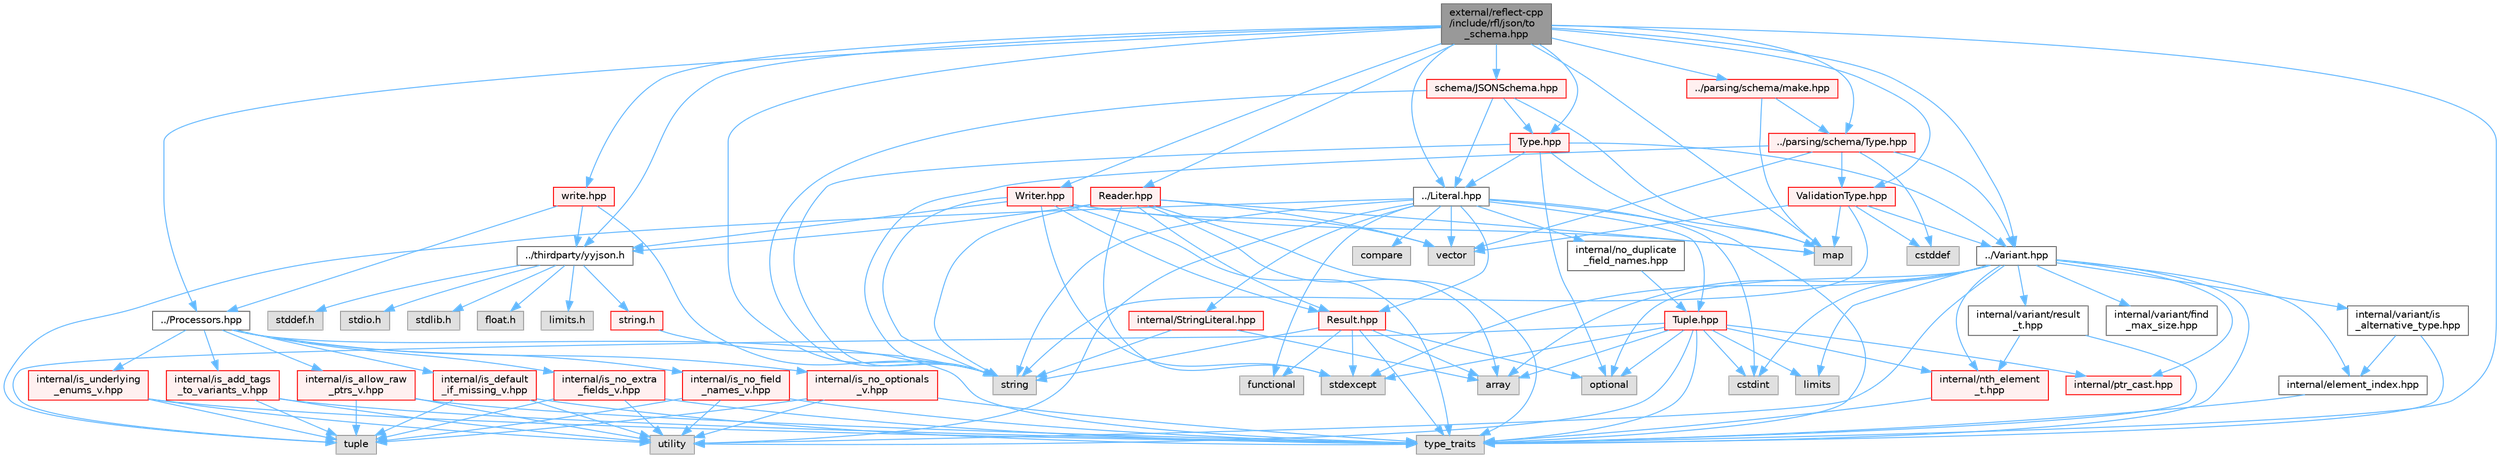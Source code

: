 digraph "external/reflect-cpp/include/rfl/json/to_schema.hpp"
{
 // LATEX_PDF_SIZE
  bgcolor="transparent";
  edge [fontname=Helvetica,fontsize=10,labelfontname=Helvetica,labelfontsize=10];
  node [fontname=Helvetica,fontsize=10,shape=box,height=0.2,width=0.4];
  Node1 [id="Node000001",label="external/reflect-cpp\l/include/rfl/json/to\l_schema.hpp",height=0.2,width=0.4,color="gray40", fillcolor="grey60", style="filled", fontcolor="black",tooltip=" "];
  Node1 -> Node2 [id="edge1_Node000001_Node000002",color="steelblue1",style="solid",tooltip=" "];
  Node2 [id="Node000002",label="../thirdparty/yyjson.h",height=0.2,width=0.4,color="grey40", fillcolor="white", style="filled",URL="$yyjson_8h.html",tooltip=" "];
  Node2 -> Node3 [id="edge2_Node000002_Node000003",color="steelblue1",style="solid",tooltip=" "];
  Node3 [id="Node000003",label="float.h",height=0.2,width=0.4,color="grey60", fillcolor="#E0E0E0", style="filled",tooltip=" "];
  Node2 -> Node4 [id="edge3_Node000002_Node000004",color="steelblue1",style="solid",tooltip=" "];
  Node4 [id="Node000004",label="limits.h",height=0.2,width=0.4,color="grey60", fillcolor="#E0E0E0", style="filled",tooltip=" "];
  Node2 -> Node5 [id="edge4_Node000002_Node000005",color="steelblue1",style="solid",tooltip=" "];
  Node5 [id="Node000005",label="stddef.h",height=0.2,width=0.4,color="grey60", fillcolor="#E0E0E0", style="filled",tooltip=" "];
  Node2 -> Node6 [id="edge5_Node000002_Node000006",color="steelblue1",style="solid",tooltip=" "];
  Node6 [id="Node000006",label="stdio.h",height=0.2,width=0.4,color="grey60", fillcolor="#E0E0E0", style="filled",tooltip=" "];
  Node2 -> Node7 [id="edge6_Node000002_Node000007",color="steelblue1",style="solid",tooltip=" "];
  Node7 [id="Node000007",label="stdlib.h",height=0.2,width=0.4,color="grey60", fillcolor="#E0E0E0", style="filled",tooltip=" "];
  Node2 -> Node8 [id="edge7_Node000002_Node000008",color="steelblue1",style="solid",tooltip=" "];
  Node8 [id="Node000008",label="string.h",height=0.2,width=0.4,color="red", fillcolor="#FFF0F0", style="filled",URL="$string_8h.html",tooltip=" "];
  Node8 -> Node9 [id="edge8_Node000008_Node000009",color="steelblue1",style="solid",tooltip=" "];
  Node9 [id="Node000009",label="string",height=0.2,width=0.4,color="grey60", fillcolor="#E0E0E0", style="filled",tooltip=" "];
  Node1 -> Node153 [id="edge9_Node000001_Node000153",color="steelblue1",style="solid",tooltip=" "];
  Node153 [id="Node000153",label="map",height=0.2,width=0.4,color="grey60", fillcolor="#E0E0E0", style="filled",tooltip=" "];
  Node1 -> Node9 [id="edge10_Node000001_Node000009",color="steelblue1",style="solid",tooltip=" "];
  Node1 -> Node64 [id="edge11_Node000001_Node000064",color="steelblue1",style="solid",tooltip=" "];
  Node64 [id="Node000064",label="type_traits",height=0.2,width=0.4,color="grey60", fillcolor="#E0E0E0", style="filled",tooltip=" "];
  Node1 -> Node154 [id="edge12_Node000001_Node000154",color="steelblue1",style="solid",tooltip=" "];
  Node154 [id="Node000154",label="../Literal.hpp",height=0.2,width=0.4,color="grey40", fillcolor="white", style="filled",URL="$_literal_8hpp.html",tooltip=" "];
  Node154 -> Node155 [id="edge13_Node000154_Node000155",color="steelblue1",style="solid",tooltip=" "];
  Node155 [id="Node000155",label="compare",height=0.2,width=0.4,color="grey60", fillcolor="#E0E0E0", style="filled",tooltip=" "];
  Node154 -> Node13 [id="edge14_Node000154_Node000013",color="steelblue1",style="solid",tooltip=" "];
  Node13 [id="Node000013",label="cstdint",height=0.2,width=0.4,color="grey60", fillcolor="#E0E0E0", style="filled",tooltip=" "];
  Node154 -> Node156 [id="edge15_Node000154_Node000156",color="steelblue1",style="solid",tooltip=" "];
  Node156 [id="Node000156",label="functional",height=0.2,width=0.4,color="grey60", fillcolor="#E0E0E0", style="filled",tooltip=" "];
  Node154 -> Node9 [id="edge16_Node000154_Node000009",color="steelblue1",style="solid",tooltip=" "];
  Node154 -> Node157 [id="edge17_Node000154_Node000157",color="steelblue1",style="solid",tooltip=" "];
  Node157 [id="Node000157",label="tuple",height=0.2,width=0.4,color="grey60", fillcolor="#E0E0E0", style="filled",tooltip=" "];
  Node154 -> Node64 [id="edge18_Node000154_Node000064",color="steelblue1",style="solid",tooltip=" "];
  Node154 -> Node60 [id="edge19_Node000154_Node000060",color="steelblue1",style="solid",tooltip=" "];
  Node60 [id="Node000060",label="utility",height=0.2,width=0.4,color="grey60", fillcolor="#E0E0E0", style="filled",tooltip=" "];
  Node154 -> Node158 [id="edge20_Node000154_Node000158",color="steelblue1",style="solid",tooltip=" "];
  Node158 [id="Node000158",label="vector",height=0.2,width=0.4,color="grey60", fillcolor="#E0E0E0", style="filled",tooltip=" "];
  Node154 -> Node159 [id="edge21_Node000154_Node000159",color="steelblue1",style="solid",tooltip=" "];
  Node159 [id="Node000159",label="Result.hpp",height=0.2,width=0.4,color="red", fillcolor="#FFF0F0", style="filled",URL="$_result_8hpp.html",tooltip=" "];
  Node159 -> Node150 [id="edge22_Node000159_Node000150",color="steelblue1",style="solid",tooltip=" "];
  Node150 [id="Node000150",label="array",height=0.2,width=0.4,color="grey60", fillcolor="#E0E0E0", style="filled",tooltip=" "];
  Node159 -> Node156 [id="edge23_Node000159_Node000156",color="steelblue1",style="solid",tooltip=" "];
  Node159 -> Node162 [id="edge24_Node000159_Node000162",color="steelblue1",style="solid",tooltip=" "];
  Node162 [id="Node000162",label="optional",height=0.2,width=0.4,color="grey60", fillcolor="#E0E0E0", style="filled",tooltip=" "];
  Node159 -> Node163 [id="edge25_Node000159_Node000163",color="steelblue1",style="solid",tooltip=" "];
  Node163 [id="Node000163",label="stdexcept",height=0.2,width=0.4,color="grey60", fillcolor="#E0E0E0", style="filled",tooltip=" "];
  Node159 -> Node9 [id="edge26_Node000159_Node000009",color="steelblue1",style="solid",tooltip=" "];
  Node159 -> Node64 [id="edge27_Node000159_Node000064",color="steelblue1",style="solid",tooltip=" "];
  Node154 -> Node164 [id="edge28_Node000154_Node000164",color="steelblue1",style="solid",tooltip=" "];
  Node164 [id="Node000164",label="Tuple.hpp",height=0.2,width=0.4,color="red", fillcolor="#FFF0F0", style="filled",URL="$_tuple_8hpp.html",tooltip=" "];
  Node164 -> Node150 [id="edge29_Node000164_Node000150",color="steelblue1",style="solid",tooltip=" "];
  Node164 -> Node13 [id="edge30_Node000164_Node000013",color="steelblue1",style="solid",tooltip=" "];
  Node164 -> Node166 [id="edge31_Node000164_Node000166",color="steelblue1",style="solid",tooltip=" "];
  Node166 [id="Node000166",label="limits",height=0.2,width=0.4,color="grey60", fillcolor="#E0E0E0", style="filled",tooltip=" "];
  Node164 -> Node162 [id="edge32_Node000164_Node000162",color="steelblue1",style="solid",tooltip=" "];
  Node164 -> Node163 [id="edge33_Node000164_Node000163",color="steelblue1",style="solid",tooltip=" "];
  Node164 -> Node157 [id="edge34_Node000164_Node000157",color="steelblue1",style="solid",tooltip=" "];
  Node164 -> Node64 [id="edge35_Node000164_Node000064",color="steelblue1",style="solid",tooltip=" "];
  Node164 -> Node60 [id="edge36_Node000164_Node000060",color="steelblue1",style="solid",tooltip=" "];
  Node164 -> Node167 [id="edge37_Node000164_Node000167",color="steelblue1",style="solid",tooltip=" "];
  Node167 [id="Node000167",label="internal/nth_element\l_t.hpp",height=0.2,width=0.4,color="red", fillcolor="#FFF0F0", style="filled",URL="$nth__element__t_8hpp.html",tooltip=" "];
  Node167 -> Node64 [id="edge38_Node000167_Node000064",color="steelblue1",style="solid",tooltip=" "];
  Node164 -> Node169 [id="edge39_Node000164_Node000169",color="steelblue1",style="solid",tooltip=" "];
  Node169 [id="Node000169",label="internal/ptr_cast.hpp",height=0.2,width=0.4,color="red", fillcolor="#FFF0F0", style="filled",URL="$ptr__cast_8hpp.html",tooltip=" "];
  Node154 -> Node171 [id="edge40_Node000154_Node000171",color="steelblue1",style="solid",tooltip=" "];
  Node171 [id="Node000171",label="internal/StringLiteral.hpp",height=0.2,width=0.4,color="red", fillcolor="#FFF0F0", style="filled",URL="$_string_literal_8hpp.html",tooltip=" "];
  Node171 -> Node150 [id="edge41_Node000171_Node000150",color="steelblue1",style="solid",tooltip=" "];
  Node171 -> Node9 [id="edge42_Node000171_Node000009",color="steelblue1",style="solid",tooltip=" "];
  Node154 -> Node172 [id="edge43_Node000154_Node000172",color="steelblue1",style="solid",tooltip=" "];
  Node172 [id="Node000172",label="internal/no_duplicate\l_field_names.hpp",height=0.2,width=0.4,color="grey40", fillcolor="white", style="filled",URL="$no__duplicate__field__names_8hpp.html",tooltip=" "];
  Node172 -> Node164 [id="edge44_Node000172_Node000164",color="steelblue1",style="solid",tooltip=" "];
  Node1 -> Node173 [id="edge45_Node000001_Node000173",color="steelblue1",style="solid",tooltip=" "];
  Node173 [id="Node000173",label="../Processors.hpp",height=0.2,width=0.4,color="grey40", fillcolor="white", style="filled",URL="$_processors_8hpp.html",tooltip=" "];
  Node173 -> Node64 [id="edge46_Node000173_Node000064",color="steelblue1",style="solid",tooltip=" "];
  Node173 -> Node174 [id="edge47_Node000173_Node000174",color="steelblue1",style="solid",tooltip=" "];
  Node174 [id="Node000174",label="internal/is_add_tags\l_to_variants_v.hpp",height=0.2,width=0.4,color="red", fillcolor="#FFF0F0", style="filled",URL="$is__add__tags__to__variants__v_8hpp.html",tooltip=" "];
  Node174 -> Node157 [id="edge48_Node000174_Node000157",color="steelblue1",style="solid",tooltip=" "];
  Node174 -> Node64 [id="edge49_Node000174_Node000064",color="steelblue1",style="solid",tooltip=" "];
  Node174 -> Node60 [id="edge50_Node000174_Node000060",color="steelblue1",style="solid",tooltip=" "];
  Node173 -> Node176 [id="edge51_Node000173_Node000176",color="steelblue1",style="solid",tooltip=" "];
  Node176 [id="Node000176",label="internal/is_allow_raw\l_ptrs_v.hpp",height=0.2,width=0.4,color="red", fillcolor="#FFF0F0", style="filled",URL="$is__allow__raw__ptrs__v_8hpp.html",tooltip=" "];
  Node176 -> Node157 [id="edge52_Node000176_Node000157",color="steelblue1",style="solid",tooltip=" "];
  Node176 -> Node64 [id="edge53_Node000176_Node000064",color="steelblue1",style="solid",tooltip=" "];
  Node176 -> Node60 [id="edge54_Node000176_Node000060",color="steelblue1",style="solid",tooltip=" "];
  Node173 -> Node178 [id="edge55_Node000173_Node000178",color="steelblue1",style="solid",tooltip=" "];
  Node178 [id="Node000178",label="internal/is_default\l_if_missing_v.hpp",height=0.2,width=0.4,color="red", fillcolor="#FFF0F0", style="filled",URL="$is__default__if__missing__v_8hpp.html",tooltip=" "];
  Node178 -> Node157 [id="edge56_Node000178_Node000157",color="steelblue1",style="solid",tooltip=" "];
  Node178 -> Node64 [id="edge57_Node000178_Node000064",color="steelblue1",style="solid",tooltip=" "];
  Node178 -> Node60 [id="edge58_Node000178_Node000060",color="steelblue1",style="solid",tooltip=" "];
  Node173 -> Node180 [id="edge59_Node000173_Node000180",color="steelblue1",style="solid",tooltip=" "];
  Node180 [id="Node000180",label="internal/is_no_extra\l_fields_v.hpp",height=0.2,width=0.4,color="red", fillcolor="#FFF0F0", style="filled",URL="$is__no__extra__fields__v_8hpp.html",tooltip=" "];
  Node180 -> Node157 [id="edge60_Node000180_Node000157",color="steelblue1",style="solid",tooltip=" "];
  Node180 -> Node64 [id="edge61_Node000180_Node000064",color="steelblue1",style="solid",tooltip=" "];
  Node180 -> Node60 [id="edge62_Node000180_Node000060",color="steelblue1",style="solid",tooltip=" "];
  Node173 -> Node182 [id="edge63_Node000173_Node000182",color="steelblue1",style="solid",tooltip=" "];
  Node182 [id="Node000182",label="internal/is_no_field\l_names_v.hpp",height=0.2,width=0.4,color="red", fillcolor="#FFF0F0", style="filled",URL="$is__no__field__names__v_8hpp.html",tooltip=" "];
  Node182 -> Node157 [id="edge64_Node000182_Node000157",color="steelblue1",style="solid",tooltip=" "];
  Node182 -> Node64 [id="edge65_Node000182_Node000064",color="steelblue1",style="solid",tooltip=" "];
  Node182 -> Node60 [id="edge66_Node000182_Node000060",color="steelblue1",style="solid",tooltip=" "];
  Node173 -> Node184 [id="edge67_Node000173_Node000184",color="steelblue1",style="solid",tooltip=" "];
  Node184 [id="Node000184",label="internal/is_no_optionals\l_v.hpp",height=0.2,width=0.4,color="red", fillcolor="#FFF0F0", style="filled",URL="$is__no__optionals__v_8hpp.html",tooltip=" "];
  Node184 -> Node157 [id="edge68_Node000184_Node000157",color="steelblue1",style="solid",tooltip=" "];
  Node184 -> Node64 [id="edge69_Node000184_Node000064",color="steelblue1",style="solid",tooltip=" "];
  Node184 -> Node60 [id="edge70_Node000184_Node000060",color="steelblue1",style="solid",tooltip=" "];
  Node173 -> Node186 [id="edge71_Node000173_Node000186",color="steelblue1",style="solid",tooltip=" "];
  Node186 [id="Node000186",label="internal/is_underlying\l_enums_v.hpp",height=0.2,width=0.4,color="red", fillcolor="#FFF0F0", style="filled",URL="$is__underlying__enums__v_8hpp.html",tooltip=" "];
  Node186 -> Node157 [id="edge72_Node000186_Node000157",color="steelblue1",style="solid",tooltip=" "];
  Node186 -> Node64 [id="edge73_Node000186_Node000064",color="steelblue1",style="solid",tooltip=" "];
  Node186 -> Node60 [id="edge74_Node000186_Node000060",color="steelblue1",style="solid",tooltip=" "];
  Node1 -> Node188 [id="edge75_Node000001_Node000188",color="steelblue1",style="solid",tooltip=" "];
  Node188 [id="Node000188",label="../Variant.hpp",height=0.2,width=0.4,color="grey40", fillcolor="white", style="filled",URL="$_variant_8hpp.html",tooltip=" "];
  Node188 -> Node150 [id="edge76_Node000188_Node000150",color="steelblue1",style="solid",tooltip=" "];
  Node188 -> Node13 [id="edge77_Node000188_Node000013",color="steelblue1",style="solid",tooltip=" "];
  Node188 -> Node166 [id="edge78_Node000188_Node000166",color="steelblue1",style="solid",tooltip=" "];
  Node188 -> Node162 [id="edge79_Node000188_Node000162",color="steelblue1",style="solid",tooltip=" "];
  Node188 -> Node163 [id="edge80_Node000188_Node000163",color="steelblue1",style="solid",tooltip=" "];
  Node188 -> Node64 [id="edge81_Node000188_Node000064",color="steelblue1",style="solid",tooltip=" "];
  Node188 -> Node60 [id="edge82_Node000188_Node000060",color="steelblue1",style="solid",tooltip=" "];
  Node188 -> Node189 [id="edge83_Node000188_Node000189",color="steelblue1",style="solid",tooltip=" "];
  Node189 [id="Node000189",label="internal/element_index.hpp",height=0.2,width=0.4,color="grey40", fillcolor="white", style="filled",URL="$element__index_8hpp.html",tooltip=" "];
  Node189 -> Node64 [id="edge84_Node000189_Node000064",color="steelblue1",style="solid",tooltip=" "];
  Node188 -> Node167 [id="edge85_Node000188_Node000167",color="steelblue1",style="solid",tooltip=" "];
  Node188 -> Node190 [id="edge86_Node000188_Node000190",color="steelblue1",style="solid",tooltip=" "];
  Node190 [id="Node000190",label="internal/variant/find\l_max_size.hpp",height=0.2,width=0.4,color="grey40", fillcolor="white", style="filled",URL="$find__max__size_8hpp.html",tooltip=" "];
  Node188 -> Node191 [id="edge87_Node000188_Node000191",color="steelblue1",style="solid",tooltip=" "];
  Node191 [id="Node000191",label="internal/variant/is\l_alternative_type.hpp",height=0.2,width=0.4,color="grey40", fillcolor="white", style="filled",URL="$is__alternative__type_8hpp.html",tooltip=" "];
  Node191 -> Node64 [id="edge88_Node000191_Node000064",color="steelblue1",style="solid",tooltip=" "];
  Node191 -> Node189 [id="edge89_Node000191_Node000189",color="steelblue1",style="solid",tooltip=" "];
  Node188 -> Node192 [id="edge90_Node000188_Node000192",color="steelblue1",style="solid",tooltip=" "];
  Node192 [id="Node000192",label="internal/variant/result\l_t.hpp",height=0.2,width=0.4,color="grey40", fillcolor="white", style="filled",URL="$result__t_8hpp.html",tooltip=" "];
  Node192 -> Node64 [id="edge91_Node000192_Node000064",color="steelblue1",style="solid",tooltip=" "];
  Node192 -> Node167 [id="edge92_Node000192_Node000167",color="steelblue1",style="solid",tooltip=" "];
  Node188 -> Node169 [id="edge93_Node000188_Node000169",color="steelblue1",style="solid",tooltip=" "];
  Node1 -> Node193 [id="edge94_Node000001_Node000193",color="steelblue1",style="solid",tooltip=" "];
  Node193 [id="Node000193",label="../parsing/schema/Type.hpp",height=0.2,width=0.4,color="red", fillcolor="#FFF0F0", style="filled",URL="$parsing_2schema_2_type_8hpp.html",tooltip=" "];
  Node193 -> Node12 [id="edge95_Node000193_Node000012",color="steelblue1",style="solid",tooltip=" "];
  Node12 [id="Node000012",label="cstddef",height=0.2,width=0.4,color="grey60", fillcolor="#E0E0E0", style="filled",tooltip=" "];
  Node193 -> Node9 [id="edge96_Node000193_Node000009",color="steelblue1",style="solid",tooltip=" "];
  Node193 -> Node158 [id="edge97_Node000193_Node000158",color="steelblue1",style="solid",tooltip=" "];
  Node193 -> Node188 [id="edge98_Node000193_Node000188",color="steelblue1",style="solid",tooltip=" "];
  Node193 -> Node196 [id="edge99_Node000193_Node000196",color="steelblue1",style="solid",tooltip=" "];
  Node196 [id="Node000196",label="ValidationType.hpp",height=0.2,width=0.4,color="red", fillcolor="#FFF0F0", style="filled",URL="$_validation_type_8hpp.html",tooltip=" "];
  Node196 -> Node12 [id="edge100_Node000196_Node000012",color="steelblue1",style="solid",tooltip=" "];
  Node196 -> Node153 [id="edge101_Node000196_Node000153",color="steelblue1",style="solid",tooltip=" "];
  Node196 -> Node9 [id="edge102_Node000196_Node000009",color="steelblue1",style="solid",tooltip=" "];
  Node196 -> Node158 [id="edge103_Node000196_Node000158",color="steelblue1",style="solid",tooltip=" "];
  Node196 -> Node188 [id="edge104_Node000196_Node000188",color="steelblue1",style="solid",tooltip=" "];
  Node1 -> Node196 [id="edge105_Node000001_Node000196",color="steelblue1",style="solid",tooltip=" "];
  Node1 -> Node197 [id="edge106_Node000001_Node000197",color="steelblue1",style="solid",tooltip=" "];
  Node197 [id="Node000197",label="../parsing/schema/make.hpp",height=0.2,width=0.4,color="red", fillcolor="#FFF0F0", style="filled",URL="$make_8hpp.html",tooltip=" "];
  Node197 -> Node153 [id="edge107_Node000197_Node000153",color="steelblue1",style="solid",tooltip=" "];
  Node197 -> Node193 [id="edge108_Node000197_Node000193",color="steelblue1",style="solid",tooltip=" "];
  Node1 -> Node386 [id="edge109_Node000001_Node000386",color="steelblue1",style="solid",tooltip=" "];
  Node386 [id="Node000386",label="Reader.hpp",height=0.2,width=0.4,color="red", fillcolor="#FFF0F0", style="filled",URL="$json_2_reader_8hpp.html",tooltip=" "];
  Node386 -> Node2 [id="edge110_Node000386_Node000002",color="steelblue1",style="solid",tooltip=" "];
  Node386 -> Node150 [id="edge111_Node000386_Node000150",color="steelblue1",style="solid",tooltip=" "];
  Node386 -> Node153 [id="edge112_Node000386_Node000153",color="steelblue1",style="solid",tooltip=" "];
  Node386 -> Node163 [id="edge113_Node000386_Node000163",color="steelblue1",style="solid",tooltip=" "];
  Node386 -> Node9 [id="edge114_Node000386_Node000009",color="steelblue1",style="solid",tooltip=" "];
  Node386 -> Node64 [id="edge115_Node000386_Node000064",color="steelblue1",style="solid",tooltip=" "];
  Node386 -> Node158 [id="edge116_Node000386_Node000158",color="steelblue1",style="solid",tooltip=" "];
  Node386 -> Node159 [id="edge117_Node000386_Node000159",color="steelblue1",style="solid",tooltip=" "];
  Node1 -> Node388 [id="edge118_Node000001_Node000388",color="steelblue1",style="solid",tooltip=" "];
  Node388 [id="Node000388",label="Writer.hpp",height=0.2,width=0.4,color="red", fillcolor="#FFF0F0", style="filled",URL="$json_2_writer_8hpp.html",tooltip=" "];
  Node388 -> Node2 [id="edge119_Node000388_Node000002",color="steelblue1",style="solid",tooltip=" "];
  Node388 -> Node153 [id="edge120_Node000388_Node000153",color="steelblue1",style="solid",tooltip=" "];
  Node388 -> Node163 [id="edge121_Node000388_Node000163",color="steelblue1",style="solid",tooltip=" "];
  Node388 -> Node9 [id="edge122_Node000388_Node000009",color="steelblue1",style="solid",tooltip=" "];
  Node388 -> Node64 [id="edge123_Node000388_Node000064",color="steelblue1",style="solid",tooltip=" "];
  Node388 -> Node158 [id="edge124_Node000388_Node000158",color="steelblue1",style="solid",tooltip=" "];
  Node388 -> Node159 [id="edge125_Node000388_Node000159",color="steelblue1",style="solid",tooltip=" "];
  Node1 -> Node389 [id="edge126_Node000001_Node000389",color="steelblue1",style="solid",tooltip=" "];
  Node389 [id="Node000389",label="schema/JSONSchema.hpp",height=0.2,width=0.4,color="red", fillcolor="#FFF0F0", style="filled",URL="$_j_s_o_n_schema_8hpp.html",tooltip=" "];
  Node389 -> Node153 [id="edge127_Node000389_Node000153",color="steelblue1",style="solid",tooltip=" "];
  Node389 -> Node9 [id="edge128_Node000389_Node000009",color="steelblue1",style="solid",tooltip=" "];
  Node389 -> Node154 [id="edge129_Node000389_Node000154",color="steelblue1",style="solid",tooltip=" "];
  Node389 -> Node390 [id="edge130_Node000389_Node000390",color="steelblue1",style="solid",tooltip=" "];
  Node390 [id="Node000390",label="Type.hpp",height=0.2,width=0.4,color="red", fillcolor="#FFF0F0", style="filled",URL="$json_2schema_2_type_8hpp.html",tooltip=" "];
  Node390 -> Node153 [id="edge131_Node000390_Node000153",color="steelblue1",style="solid",tooltip=" "];
  Node390 -> Node162 [id="edge132_Node000390_Node000162",color="steelblue1",style="solid",tooltip=" "];
  Node390 -> Node9 [id="edge133_Node000390_Node000009",color="steelblue1",style="solid",tooltip=" "];
  Node390 -> Node154 [id="edge134_Node000390_Node000154",color="steelblue1",style="solid",tooltip=" "];
  Node390 -> Node188 [id="edge135_Node000390_Node000188",color="steelblue1",style="solid",tooltip=" "];
  Node1 -> Node390 [id="edge136_Node000001_Node000390",color="steelblue1",style="solid",tooltip=" "];
  Node1 -> Node391 [id="edge137_Node000001_Node000391",color="steelblue1",style="solid",tooltip=" "];
  Node391 [id="Node000391",label="write.hpp",height=0.2,width=0.4,color="red", fillcolor="#FFF0F0", style="filled",URL="$json_2write_8hpp.html",tooltip=" "];
  Node391 -> Node2 [id="edge138_Node000391_Node000002",color="steelblue1",style="solid",tooltip=" "];
  Node391 -> Node9 [id="edge139_Node000391_Node000009",color="steelblue1",style="solid",tooltip=" "];
  Node391 -> Node173 [id="edge140_Node000391_Node000173",color="steelblue1",style="solid",tooltip=" "];
}
